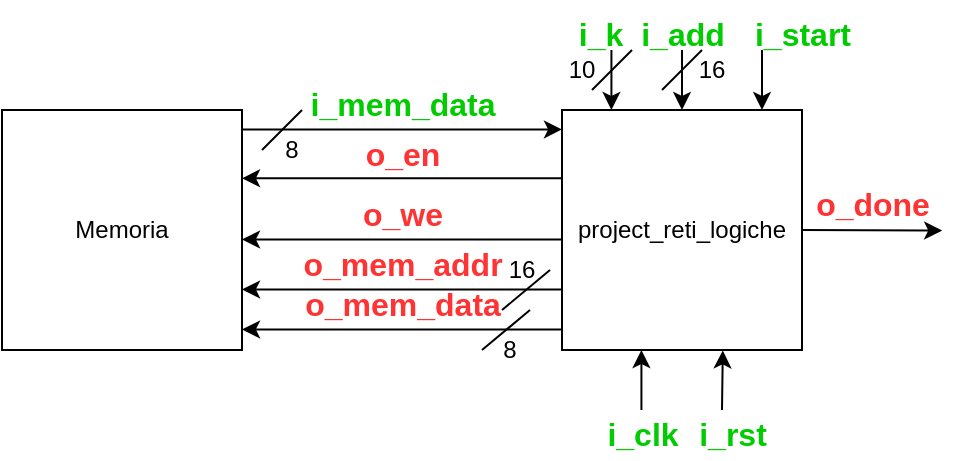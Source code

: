<mxfile version="23.1.5" type="device">
  <diagram name="Pagina-1" id="IYbz5mb34fpSIQPpalgN">
    <mxGraphModel dx="815" dy="486" grid="1" gridSize="10" guides="1" tooltips="1" connect="1" arrows="1" fold="1" page="1" pageScale="1" pageWidth="827" pageHeight="1169" math="0" shadow="0">
      <root>
        <mxCell id="0" />
        <mxCell id="1" parent="0" />
        <mxCell id="cwqbwp_YIh1SV4Iobjan-3" style="edgeStyle=orthogonalEdgeStyle;rounded=0;orthogonalLoop=1;jettySize=auto;html=1;entryX=0;entryY=0.5;entryDx=0;entryDy=0;" edge="1" parent="1">
          <mxGeometry relative="1" as="geometry">
            <mxPoint x="200" y="249.71" as="sourcePoint" />
            <mxPoint x="360" y="249.71" as="targetPoint" />
          </mxGeometry>
        </mxCell>
        <mxCell id="cwqbwp_YIh1SV4Iobjan-1" value="Memoria" style="whiteSpace=wrap;html=1;aspect=fixed;" vertex="1" parent="1">
          <mxGeometry x="80" y="240" width="120" height="120" as="geometry" />
        </mxCell>
        <mxCell id="cwqbwp_YIh1SV4Iobjan-2" value="project_reti_logiche" style="whiteSpace=wrap;html=1;aspect=fixed;" vertex="1" parent="1">
          <mxGeometry x="360" y="240" width="120" height="120" as="geometry" />
        </mxCell>
        <mxCell id="cwqbwp_YIh1SV4Iobjan-4" value="&lt;font color=&quot;#ff3333&quot; style=&quot;font-size: 16px;&quot;&gt;o_done&lt;/font&gt;" style="text;strokeColor=none;fillColor=none;html=1;fontSize=24;fontStyle=1;verticalAlign=middle;align=center;" vertex="1" parent="1">
          <mxGeometry x="470" y="270" width="90" height="30" as="geometry" />
        </mxCell>
        <mxCell id="cwqbwp_YIh1SV4Iobjan-5" value="" style="endArrow=classic;html=1;rounded=0;entryX=0.25;entryY=1;entryDx=0;entryDy=0;" edge="1" parent="1">
          <mxGeometry width="50" height="50" relative="1" as="geometry">
            <mxPoint x="399.71" y="390" as="sourcePoint" />
            <mxPoint x="399.71" y="360" as="targetPoint" />
          </mxGeometry>
        </mxCell>
        <mxCell id="cwqbwp_YIh1SV4Iobjan-6" value="&lt;font color=&quot;#00cc00&quot; style=&quot;font-size: 16px;&quot;&gt;i_rst&lt;/font&gt;" style="text;strokeColor=none;fillColor=none;html=1;fontSize=24;fontStyle=1;verticalAlign=middle;align=center;" vertex="1" parent="1">
          <mxGeometry x="410" y="390" width="70" height="20" as="geometry" />
        </mxCell>
        <mxCell id="cwqbwp_YIh1SV4Iobjan-9" value="" style="endArrow=classic;html=1;rounded=0;entryX=0.67;entryY=1.002;entryDx=0;entryDy=0;entryPerimeter=0;" edge="1" parent="1" target="cwqbwp_YIh1SV4Iobjan-2">
          <mxGeometry width="50" height="50" relative="1" as="geometry">
            <mxPoint x="440" y="390" as="sourcePoint" />
            <mxPoint x="470" y="370" as="targetPoint" />
          </mxGeometry>
        </mxCell>
        <mxCell id="cwqbwp_YIh1SV4Iobjan-10" value="&lt;font color=&quot;#00cc00&quot; style=&quot;font-size: 16px;&quot;&gt;i_clk&lt;/font&gt;" style="text;strokeColor=none;fillColor=none;html=1;fontSize=24;fontStyle=1;verticalAlign=middle;align=center;" vertex="1" parent="1">
          <mxGeometry x="365" y="390" width="70" height="20" as="geometry" />
        </mxCell>
        <mxCell id="cwqbwp_YIh1SV4Iobjan-11" value="" style="endArrow=classic;html=1;rounded=0;entryX=0.25;entryY=0;entryDx=0;entryDy=0;" edge="1" parent="1">
          <mxGeometry width="50" height="50" relative="1" as="geometry">
            <mxPoint x="384.71" y="210" as="sourcePoint" />
            <mxPoint x="384.71" y="240" as="targetPoint" />
          </mxGeometry>
        </mxCell>
        <mxCell id="cwqbwp_YIh1SV4Iobjan-12" value="&lt;font color=&quot;#00cc00&quot; style=&quot;font-size: 16px;&quot;&gt;i_k&lt;/font&gt;" style="text;strokeColor=none;fillColor=none;html=1;fontSize=24;fontStyle=1;verticalAlign=middle;align=center;" vertex="1" parent="1">
          <mxGeometry x="344" y="190" width="70" height="20" as="geometry" />
        </mxCell>
        <mxCell id="cwqbwp_YIh1SV4Iobjan-15" value="" style="endArrow=classic;html=1;rounded=0;entryX=0.5;entryY=0;entryDx=0;entryDy=0;" edge="1" parent="1" target="cwqbwp_YIh1SV4Iobjan-2">
          <mxGeometry width="50" height="50" relative="1" as="geometry">
            <mxPoint x="420" y="210" as="sourcePoint" />
            <mxPoint x="400" y="250" as="targetPoint" />
          </mxGeometry>
        </mxCell>
        <mxCell id="cwqbwp_YIh1SV4Iobjan-16" value="&lt;font color=&quot;#00cc00&quot; style=&quot;font-size: 16px;&quot;&gt;i_add&lt;/font&gt;" style="text;strokeColor=none;fillColor=none;html=1;fontSize=24;fontStyle=1;verticalAlign=middle;align=center;" vertex="1" parent="1">
          <mxGeometry x="395" y="190" width="50" height="20" as="geometry" />
        </mxCell>
        <mxCell id="cwqbwp_YIh1SV4Iobjan-17" value="" style="endArrow=classic;html=1;rounded=0;exitX=1;exitY=0.5;exitDx=0;exitDy=0;entryX=0.89;entryY=1.01;entryDx=0;entryDy=0;entryPerimeter=0;" edge="1" parent="1" source="cwqbwp_YIh1SV4Iobjan-2" target="cwqbwp_YIh1SV4Iobjan-4">
          <mxGeometry width="50" height="50" relative="1" as="geometry">
            <mxPoint x="520" y="300" as="sourcePoint" />
            <mxPoint x="520" y="300" as="targetPoint" />
          </mxGeometry>
        </mxCell>
        <mxCell id="cwqbwp_YIh1SV4Iobjan-18" value="&lt;font style=&quot;font-size: 16px;&quot; color=&quot;#00cc00&quot;&gt;i_mem_data&lt;/font&gt;" style="text;strokeColor=none;fillColor=none;html=1;fontSize=24;fontStyle=1;verticalAlign=middle;align=center;" vertex="1" parent="1">
          <mxGeometry x="235" y="219.71" width="90" height="30" as="geometry" />
        </mxCell>
        <mxCell id="cwqbwp_YIh1SV4Iobjan-19" value="" style="endArrow=classic;html=1;rounded=0;entryX=1;entryY=0.5;entryDx=0;entryDy=0;" edge="1" parent="1">
          <mxGeometry width="50" height="50" relative="1" as="geometry">
            <mxPoint x="360" y="274.14" as="sourcePoint" />
            <mxPoint x="200" y="274.14" as="targetPoint" />
          </mxGeometry>
        </mxCell>
        <mxCell id="cwqbwp_YIh1SV4Iobjan-22" value="&lt;font color=&quot;#ff3333&quot; style=&quot;font-size: 16px;&quot;&gt;o_en&lt;/font&gt;" style="text;strokeColor=none;fillColor=none;html=1;fontSize=24;fontStyle=1;verticalAlign=middle;align=center;" vertex="1" parent="1">
          <mxGeometry x="235" y="244.71" width="90" height="30" as="geometry" />
        </mxCell>
        <mxCell id="cwqbwp_YIh1SV4Iobjan-23" value="" style="endArrow=classic;html=1;rounded=0;entryX=1;entryY=0.5;entryDx=0;entryDy=0;" edge="1" parent="1">
          <mxGeometry width="50" height="50" relative="1" as="geometry">
            <mxPoint x="360" y="304.71" as="sourcePoint" />
            <mxPoint x="200" y="304.71" as="targetPoint" />
          </mxGeometry>
        </mxCell>
        <mxCell id="cwqbwp_YIh1SV4Iobjan-24" value="&lt;font color=&quot;#ff3333&quot; style=&quot;font-size: 16px;&quot;&gt;o_we&lt;/font&gt;" style="text;strokeColor=none;fillColor=none;html=1;fontSize=24;fontStyle=1;verticalAlign=middle;align=center;" vertex="1" parent="1">
          <mxGeometry x="235" y="274.71" width="90" height="30" as="geometry" />
        </mxCell>
        <mxCell id="cwqbwp_YIh1SV4Iobjan-26" value="" style="endArrow=classic;html=1;rounded=0;entryX=1;entryY=0.5;entryDx=0;entryDy=0;" edge="1" parent="1">
          <mxGeometry width="50" height="50" relative="1" as="geometry">
            <mxPoint x="360" y="329.71" as="sourcePoint" />
            <mxPoint x="200" y="329.71" as="targetPoint" />
          </mxGeometry>
        </mxCell>
        <mxCell id="cwqbwp_YIh1SV4Iobjan-27" value="&lt;font color=&quot;#ff3333&quot; style=&quot;font-size: 16px;&quot;&gt;o_mem_addr&lt;/font&gt;" style="text;strokeColor=none;fillColor=none;html=1;fontSize=24;fontStyle=1;verticalAlign=middle;align=center;" vertex="1" parent="1">
          <mxGeometry x="235" y="299.71" width="90" height="30" as="geometry" />
        </mxCell>
        <mxCell id="cwqbwp_YIh1SV4Iobjan-28" value="" style="endArrow=classic;html=1;rounded=0;entryX=1;entryY=1;entryDx=0;entryDy=0;" edge="1" parent="1">
          <mxGeometry width="50" height="50" relative="1" as="geometry">
            <mxPoint x="360" y="349.71" as="sourcePoint" />
            <mxPoint x="200" y="349.71" as="targetPoint" />
          </mxGeometry>
        </mxCell>
        <mxCell id="cwqbwp_YIh1SV4Iobjan-29" value="&lt;font color=&quot;#ff3333&quot; style=&quot;font-size: 16px;&quot;&gt;o_mem_data&lt;/font&gt;" style="text;strokeColor=none;fillColor=none;html=1;fontSize=24;fontStyle=1;verticalAlign=middle;align=center;" vertex="1" parent="1">
          <mxGeometry x="235" y="319.71" width="90" height="30" as="geometry" />
        </mxCell>
        <mxCell id="cwqbwp_YIh1SV4Iobjan-32" value="" style="endArrow=classic;html=1;rounded=0;entryX=0.5;entryY=0;entryDx=0;entryDy=0;" edge="1" parent="1">
          <mxGeometry width="50" height="50" relative="1" as="geometry">
            <mxPoint x="460" y="210" as="sourcePoint" />
            <mxPoint x="460" y="240" as="targetPoint" />
          </mxGeometry>
        </mxCell>
        <mxCell id="cwqbwp_YIh1SV4Iobjan-33" value="&lt;font color=&quot;#00cc00&quot; style=&quot;font-size: 16px;&quot;&gt;i_start&lt;/font&gt;" style="text;strokeColor=none;fillColor=none;html=1;fontSize=24;fontStyle=1;verticalAlign=middle;align=center;" vertex="1" parent="1">
          <mxGeometry x="445" y="190" width="70" height="20" as="geometry" />
        </mxCell>
        <mxCell id="cwqbwp_YIh1SV4Iobjan-35" value="" style="endArrow=none;html=1;rounded=0;" edge="1" parent="1">
          <mxGeometry width="50" height="50" relative="1" as="geometry">
            <mxPoint x="210" y="260" as="sourcePoint" />
            <mxPoint x="230" y="240" as="targetPoint" />
          </mxGeometry>
        </mxCell>
        <UserObject label="8" placeholders="1" name="Variable" id="cwqbwp_YIh1SV4Iobjan-36">
          <mxCell style="text;html=1;strokeColor=none;fillColor=none;align=center;verticalAlign=middle;whiteSpace=wrap;overflow=hidden;" vertex="1" parent="1">
            <mxGeometry x="324" y="349.71" width="20" height="20" as="geometry" />
          </mxCell>
        </UserObject>
        <mxCell id="cwqbwp_YIh1SV4Iobjan-42" value="" style="endArrow=none;html=1;rounded=0;" edge="1" parent="1">
          <mxGeometry width="50" height="50" relative="1" as="geometry">
            <mxPoint x="375" y="230" as="sourcePoint" />
            <mxPoint x="395" y="210" as="targetPoint" />
          </mxGeometry>
        </mxCell>
        <UserObject label="10" placeholders="1" name="Variable" id="cwqbwp_YIh1SV4Iobjan-43">
          <mxCell style="text;html=1;strokeColor=none;fillColor=none;align=center;verticalAlign=middle;whiteSpace=wrap;overflow=hidden;" vertex="1" parent="1">
            <mxGeometry x="360" y="210.0" width="20" height="20" as="geometry" />
          </mxCell>
        </UserObject>
        <mxCell id="cwqbwp_YIh1SV4Iobjan-45" value="" style="endArrow=none;html=1;rounded=0;" edge="1" parent="1">
          <mxGeometry width="50" height="50" relative="1" as="geometry">
            <mxPoint x="320" y="360" as="sourcePoint" />
            <mxPoint x="344" y="340" as="targetPoint" />
          </mxGeometry>
        </mxCell>
        <UserObject label="8" placeholders="1" name="Variable" id="cwqbwp_YIh1SV4Iobjan-46">
          <mxCell style="text;html=1;strokeColor=none;fillColor=none;align=center;verticalAlign=middle;whiteSpace=wrap;overflow=hidden;" vertex="1" parent="1">
            <mxGeometry x="215" y="249.71" width="20" height="20" as="geometry" />
          </mxCell>
        </UserObject>
        <mxCell id="cwqbwp_YIh1SV4Iobjan-47" value="" style="endArrow=none;html=1;rounded=0;" edge="1" parent="1">
          <mxGeometry width="50" height="50" relative="1" as="geometry">
            <mxPoint x="410" y="230" as="sourcePoint" />
            <mxPoint x="430" y="210" as="targetPoint" />
          </mxGeometry>
        </mxCell>
        <UserObject label="16" placeholders="1" name="Variable" id="cwqbwp_YIh1SV4Iobjan-48">
          <mxCell style="text;html=1;strokeColor=none;fillColor=none;align=center;verticalAlign=middle;whiteSpace=wrap;overflow=hidden;" vertex="1" parent="1">
            <mxGeometry x="425" y="210.0" width="20" height="20" as="geometry" />
          </mxCell>
        </UserObject>
        <UserObject label="16" placeholders="1" name="Variable" id="cwqbwp_YIh1SV4Iobjan-53">
          <mxCell style="text;html=1;strokeColor=none;fillColor=none;align=center;verticalAlign=middle;whiteSpace=wrap;overflow=hidden;" vertex="1" parent="1">
            <mxGeometry x="330" y="309.71" width="20" height="20" as="geometry" />
          </mxCell>
        </UserObject>
        <mxCell id="cwqbwp_YIh1SV4Iobjan-54" value="" style="endArrow=none;html=1;rounded=0;" edge="1" parent="1">
          <mxGeometry width="50" height="50" relative="1" as="geometry">
            <mxPoint x="330" y="340" as="sourcePoint" />
            <mxPoint x="354" y="320" as="targetPoint" />
          </mxGeometry>
        </mxCell>
      </root>
    </mxGraphModel>
  </diagram>
</mxfile>
